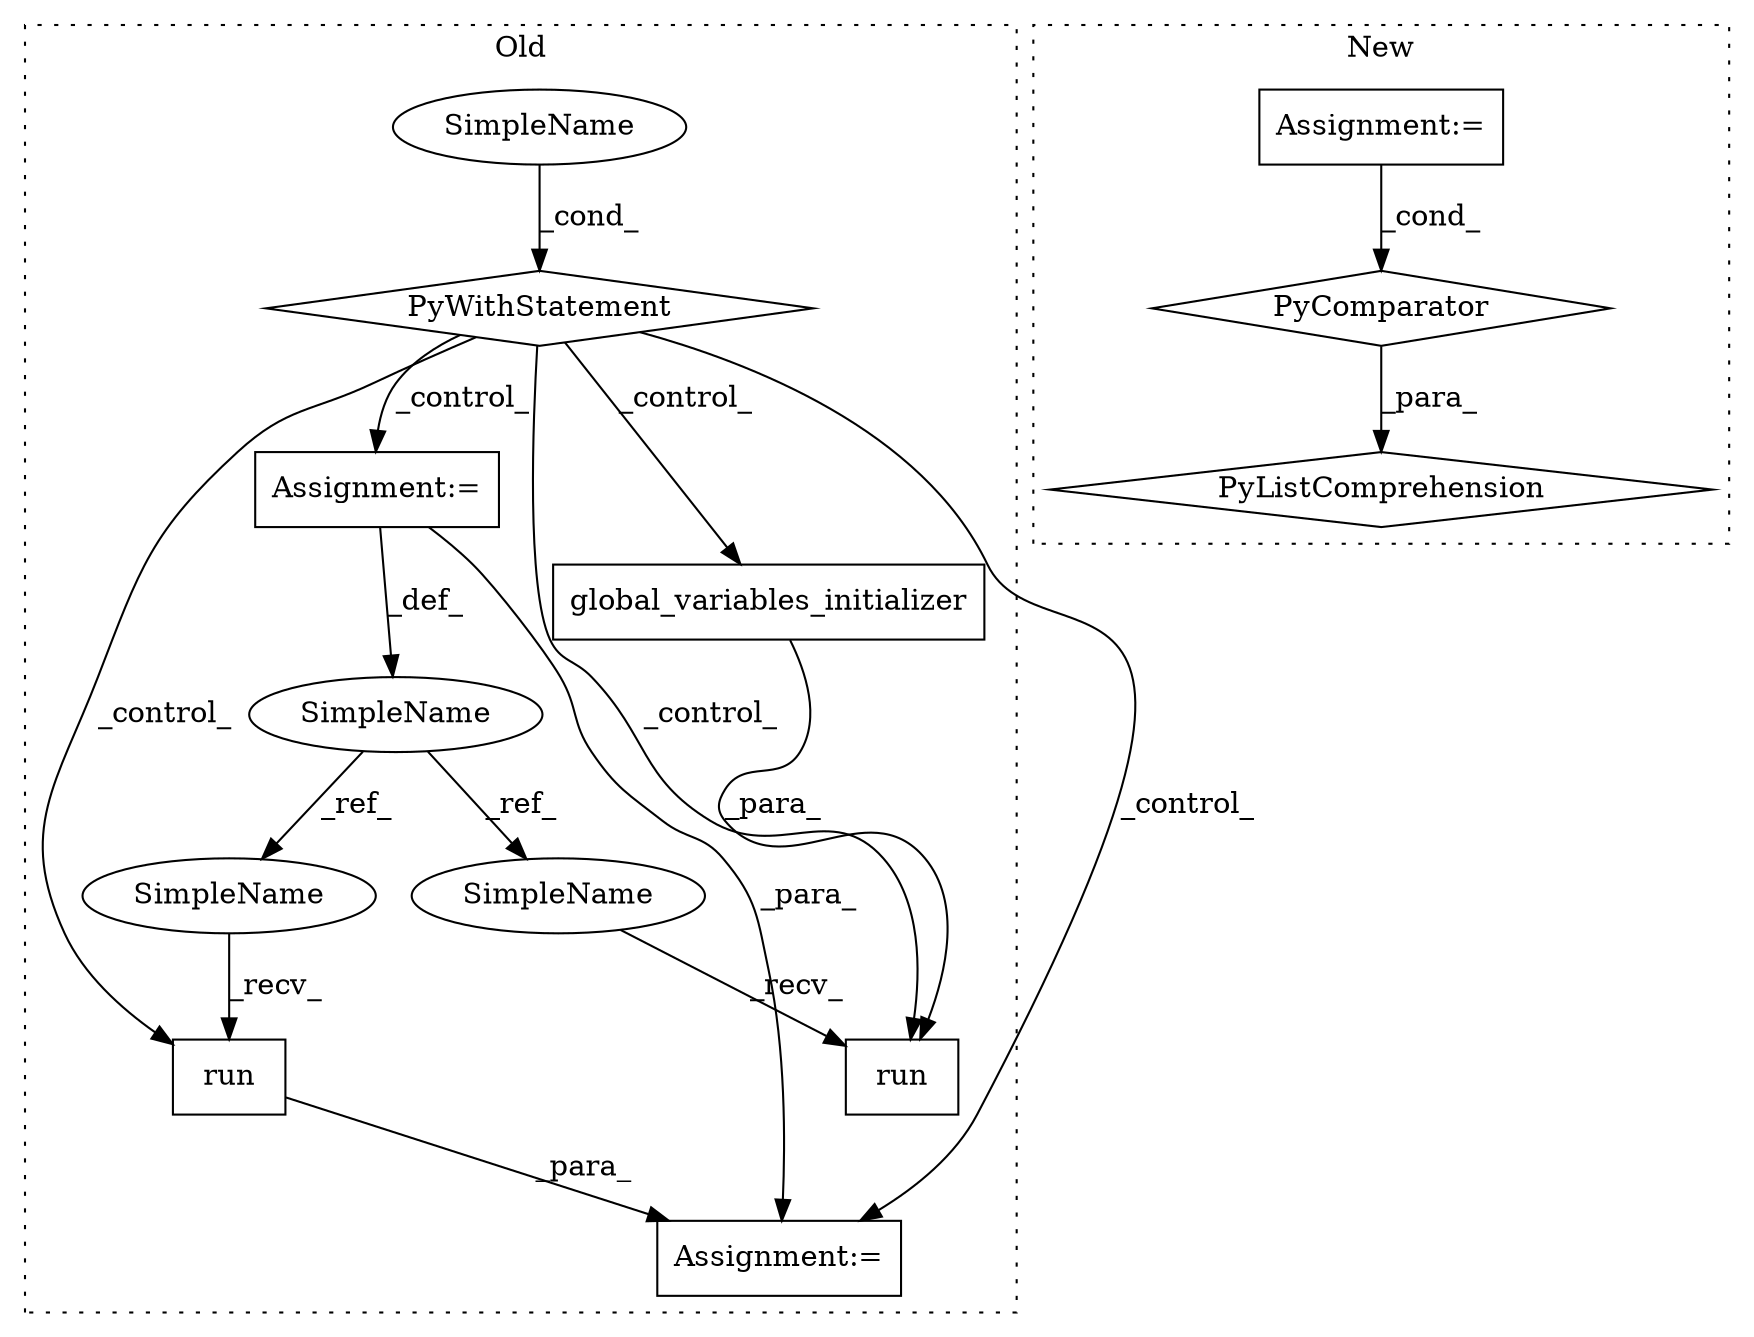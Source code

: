 digraph G {
subgraph cluster0 {
1 [label="global_variables_initializer" a="32" s="2319" l="30" shape="box"];
5 [label="SimpleName" a="42" s="" l="" shape="ellipse"];
6 [label="PyWithStatement" a="104" s="1506,1546" l="10,2" shape="diamond"];
7 [label="run" a="32" s="2294,2349" l="4,1" shape="box"];
8 [label="SimpleName" a="42" s="1562" l="4" shape="ellipse"];
9 [label="run" a="32" s="2541,2562" l="4,1" shape="box"];
10 [label="Assignment:=" a="7" s="2535" l="1" shape="box"];
11 [label="Assignment:=" a="7" s="1562" l="4" shape="box"];
12 [label="SimpleName" a="42" s="2536" l="4" shape="ellipse"];
13 [label="SimpleName" a="42" s="2289" l="4" shape="ellipse"];
label = "Old";
style="dotted";
}
subgraph cluster1 {
2 [label="PyListComprehension" a="109" s="2281" l="152" shape="diamond"];
3 [label="PyComparator" a="113" s="2394" l="31" shape="diamond"];
4 [label="Assignment:=" a="7" s="2004" l="1" shape="box"];
label = "New";
style="dotted";
}
1 -> 7 [label="_para_"];
3 -> 2 [label="_para_"];
4 -> 3 [label="_cond_"];
5 -> 6 [label="_cond_"];
6 -> 10 [label="_control_"];
6 -> 11 [label="_control_"];
6 -> 9 [label="_control_"];
6 -> 7 [label="_control_"];
6 -> 1 [label="_control_"];
8 -> 13 [label="_ref_"];
8 -> 12 [label="_ref_"];
9 -> 10 [label="_para_"];
11 -> 10 [label="_para_"];
11 -> 8 [label="_def_"];
12 -> 9 [label="_recv_"];
13 -> 7 [label="_recv_"];
}